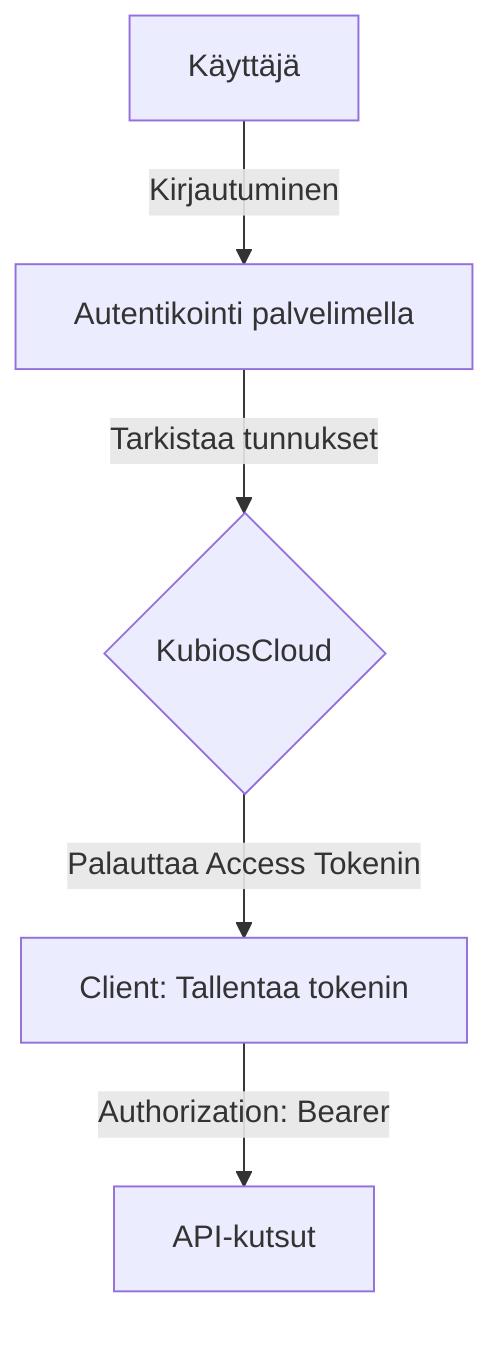 graph TD
    A[Käyttäjä] -->|Kirjautuminen| B[Autentikointi palvelimella]
    B -->|Tarkistaa tunnukset| C{KubiosCloud}
    C -->|Palauttaa Access Tokenin| D[Client: Tallentaa tokenin]
    D -->|Authorization: Bearer <token>| E[API-kutsut]